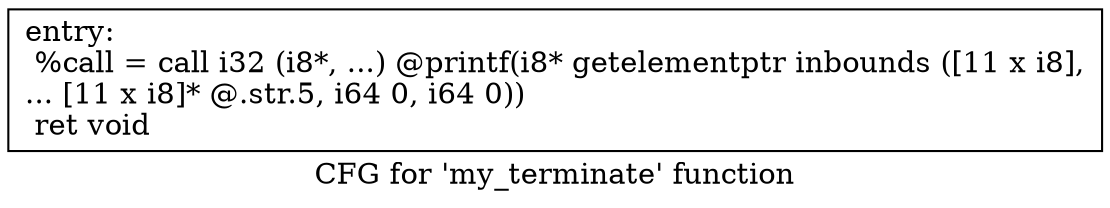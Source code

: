 digraph "CFG for 'my_terminate' function" {
	label="CFG for 'my_terminate' function";

	Node0x1361fc0 [shape=record,label="{entry:\l  %call = call i32 (i8*, ...) @printf(i8* getelementptr inbounds ([11 x i8],\l... [11 x i8]* @.str.5, i64 0, i64 0))\l  ret void\l}"];
}
